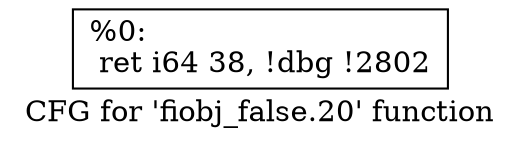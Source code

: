 digraph "CFG for 'fiobj_false.20' function" {
	label="CFG for 'fiobj_false.20' function";

	Node0x556851d9d2e0 [shape=record,label="{%0:\l  ret i64 38, !dbg !2802\l}"];
}
